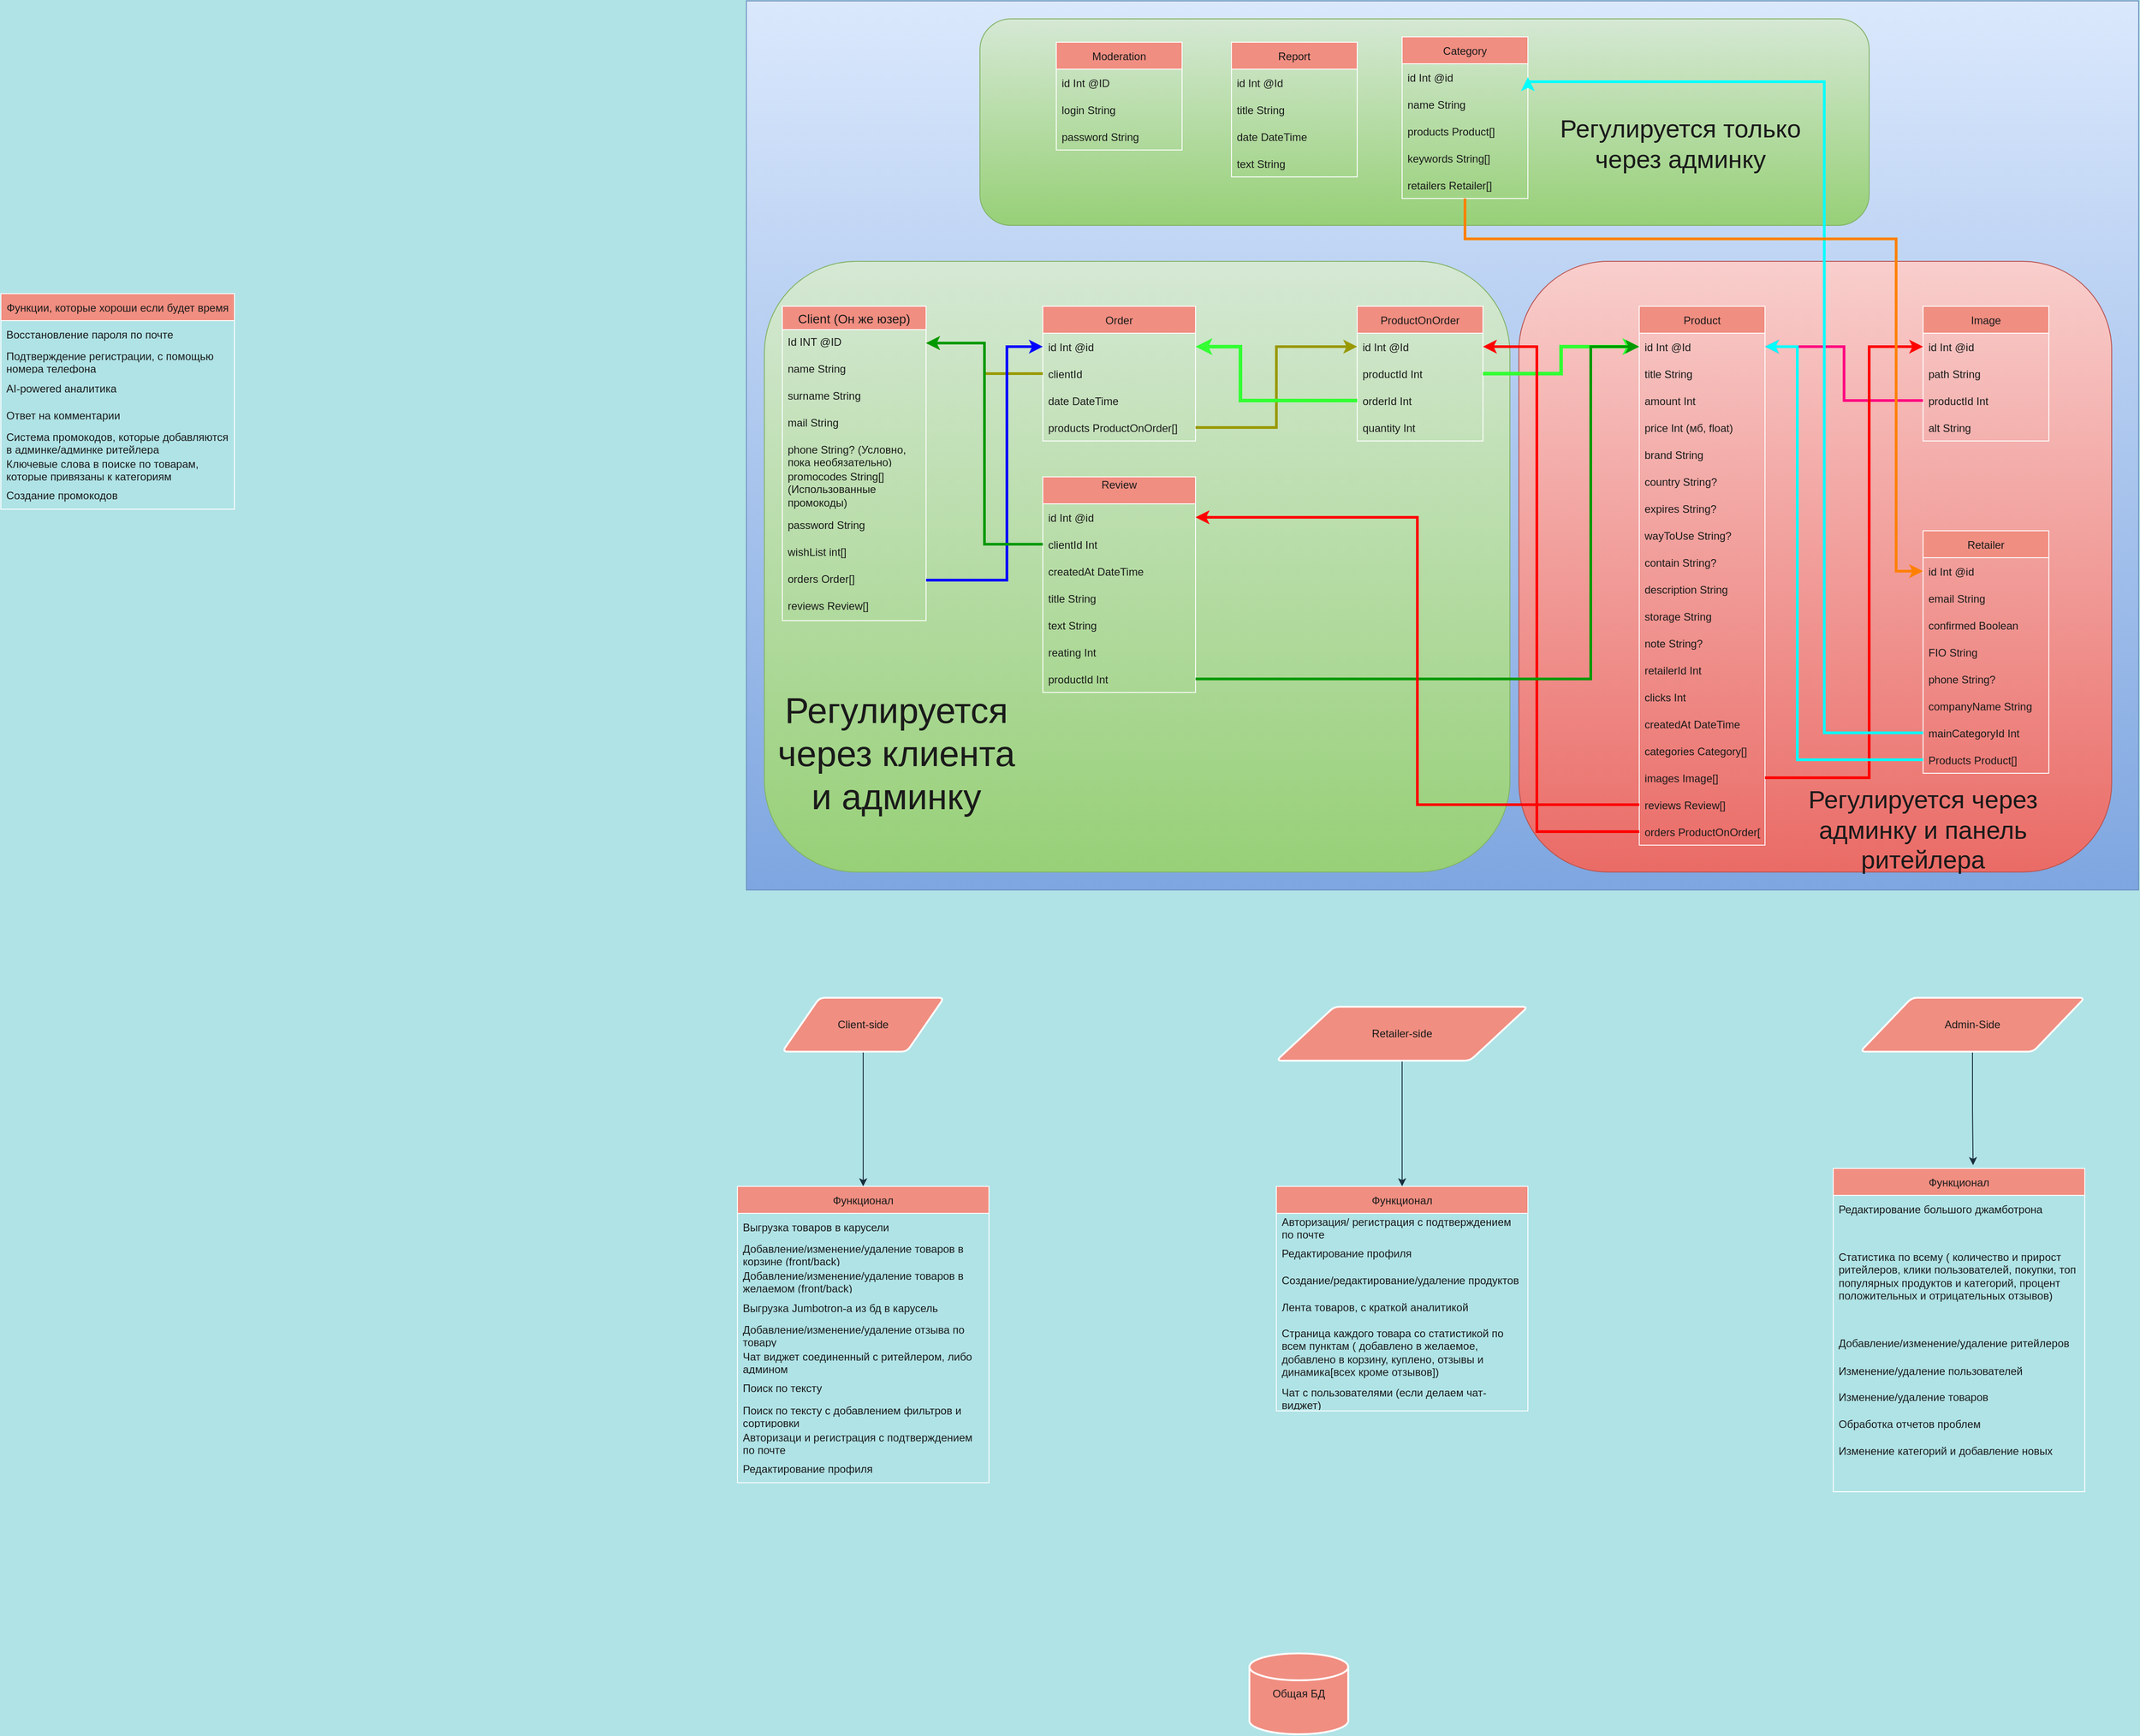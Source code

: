 <mxfile version="20.2.0" type="device"><diagram id="v2oyl8lncdz1hlOn2G58" name="Страница 1"><mxGraphModel dx="4136" dy="2533" grid="1" gridSize="10" guides="1" tooltips="1" connect="1" arrows="1" fold="1" page="1" pageScale="1" pageWidth="827" pageHeight="1169" background="#B0E3E6" math="0" shadow="0"><root><mxCell id="0"/><mxCell id="1" parent="0"/><mxCell id="o9PebkWek5KqXGeM5Ke0-215" value="" style="rounded=0;whiteSpace=wrap;html=1;fillColor=#dae8fc;gradientColor=#7ea6e0;strokeColor=#6c8ebf;" vertex="1" parent="1"><mxGeometry x="-720" y="-1150" width="1550" height="990" as="geometry"/></mxCell><mxCell id="o9PebkWek5KqXGeM5Ke0-235" value="" style="rounded=1;whiteSpace=wrap;html=1;fontSize=50;strokeColor=#b85450;fillColor=#f8cecc;gradientColor=#ea6b66;" vertex="1" parent="1"><mxGeometry x="140" y="-860" width="660" height="680" as="geometry"/></mxCell><mxCell id="o9PebkWek5KqXGeM5Ke0-233" value="" style="rounded=1;whiteSpace=wrap;html=1;fontSize=50;strokeColor=#82b366;fillColor=#d5e8d4;gradientColor=#97d077;" vertex="1" parent="1"><mxGeometry x="-700" y="-860" width="830" height="680" as="geometry"/></mxCell><mxCell id="o9PebkWek5KqXGeM5Ke0-217" value="" style="rounded=1;whiteSpace=wrap;html=1;fontSize=50;strokeColor=#82b366;fillColor=#d5e8d4;gradientColor=#97d077;" vertex="1" parent="1"><mxGeometry x="-460" y="-1130" width="990" height="230" as="geometry"/></mxCell><mxCell id="o9PebkWek5KqXGeM5Ke0-56" style="edgeStyle=orthogonalEdgeStyle;rounded=0;orthogonalLoop=1;jettySize=auto;html=1;exitX=0.5;exitY=1;exitDx=0;exitDy=0;strokeColor=#182E3E;labelBackgroundColor=#B0E3E6;fontColor=#1A1A1A;" edge="1" parent="1" source="o9PebkWek5KqXGeM5Ke0-35" target="o9PebkWek5KqXGeM5Ke0-43"><mxGeometry relative="1" as="geometry"/></mxCell><mxCell id="o9PebkWek5KqXGeM5Ke0-61" style="edgeStyle=orthogonalEdgeStyle;rounded=0;orthogonalLoop=1;jettySize=auto;html=1;strokeColor=#182E3E;labelBackgroundColor=#B0E3E6;fontColor=#1A1A1A;" edge="1" parent="1" source="o9PebkWek5KqXGeM5Ke0-35" target="o9PebkWek5KqXGeM5Ke0-57"><mxGeometry relative="1" as="geometry"><mxPoint x="-350" y="110" as="targetPoint"/></mxGeometry></mxCell><mxCell id="o9PebkWek5KqXGeM5Ke0-35" value="Client-side" style="shape=parallelogram;html=1;strokeWidth=2;perimeter=parallelogramPerimeter;whiteSpace=wrap;rounded=1;arcSize=12;size=0.23;fillColor=#F08E81;strokeColor=#FFFFFF;fontColor=#1A1A1A;" vertex="1" parent="1"><mxGeometry x="-680" y="-40" width="180" height="60" as="geometry"/></mxCell><mxCell id="o9PebkWek5KqXGeM5Ke0-93" style="edgeStyle=orthogonalEdgeStyle;rounded=0;orthogonalLoop=1;jettySize=auto;html=1;entryX=0.5;entryY=0;entryDx=0;entryDy=0;strokeColor=#182E3E;labelBackgroundColor=#B0E3E6;fontColor=#1A1A1A;" edge="1" parent="1" source="o9PebkWek5KqXGeM5Ke0-37" target="o9PebkWek5KqXGeM5Ke0-73"><mxGeometry relative="1" as="geometry"/></mxCell><mxCell id="o9PebkWek5KqXGeM5Ke0-37" value="Retailer-side" style="shape=parallelogram;html=1;strokeWidth=2;perimeter=parallelogramPerimeter;whiteSpace=wrap;rounded=1;arcSize=12;size=0.23;fillColor=#F08E81;strokeColor=#FFFFFF;fontColor=#1A1A1A;" vertex="1" parent="1"><mxGeometry x="-130" y="-30" width="280" height="60" as="geometry"/></mxCell><mxCell id="o9PebkWek5KqXGeM5Ke0-159" style="edgeStyle=orthogonalEdgeStyle;rounded=0;orthogonalLoop=1;jettySize=auto;html=1;exitX=0.5;exitY=1;exitDx=0;exitDy=0;entryX=0.556;entryY=-0.01;entryDx=0;entryDy=0;entryPerimeter=0;strokeColor=#182E3E;labelBackgroundColor=#B0E3E6;fontColor=#1A1A1A;" edge="1" parent="1" source="o9PebkWek5KqXGeM5Ke0-38" target="o9PebkWek5KqXGeM5Ke0-83"><mxGeometry relative="1" as="geometry"/></mxCell><mxCell id="o9PebkWek5KqXGeM5Ke0-38" value="Admin-Side" style="shape=parallelogram;html=1;strokeWidth=2;perimeter=parallelogramPerimeter;whiteSpace=wrap;rounded=1;arcSize=12;size=0.23;fillColor=#F08E81;strokeColor=#FFFFFF;fontColor=#1A1A1A;" vertex="1" parent="1"><mxGeometry x="520" y="-40" width="250" height="60" as="geometry"/></mxCell><mxCell id="o9PebkWek5KqXGeM5Ke0-57" value="Функционал" style="swimlane;fontStyle=0;childLayout=stackLayout;horizontal=1;startSize=30;horizontalStack=0;resizeParent=1;resizeParentMax=0;resizeLast=0;collapsible=1;marginBottom=0;fontColor=#1A1A1A;strokeColor=#FFFFFF;fillColor=#F08E81;" vertex="1" parent="1"><mxGeometry x="-730" y="170" width="280" height="330" as="geometry"/></mxCell><mxCell id="o9PebkWek5KqXGeM5Ke0-58" value="Выгрузка товаров в карусели" style="text;strokeColor=none;fillColor=none;align=left;verticalAlign=middle;spacingLeft=4;spacingRight=4;overflow=hidden;points=[[0,0.5],[1,0.5]];portConstraint=eastwest;rotatable=0;fontColor=#1A1A1A;" vertex="1" parent="o9PebkWek5KqXGeM5Ke0-57"><mxGeometry y="30" width="280" height="30" as="geometry"/></mxCell><mxCell id="o9PebkWek5KqXGeM5Ke0-60" value="Добавление/изменение/удаление товаров в корзине (front/back)" style="text;strokeColor=none;fillColor=none;align=left;verticalAlign=middle;spacingLeft=4;spacingRight=4;overflow=hidden;points=[[0,0.5],[1,0.5]];portConstraint=eastwest;rotatable=0;fontColor=#1A1A1A;whiteSpace=wrap;" vertex="1" parent="o9PebkWek5KqXGeM5Ke0-57"><mxGeometry y="60" width="280" height="30" as="geometry"/></mxCell><mxCell id="o9PebkWek5KqXGeM5Ke0-66" value="Добавление/изменение/удаление товаров в желаемом (front/back)" style="text;strokeColor=none;fillColor=none;align=left;verticalAlign=middle;spacingLeft=4;spacingRight=4;overflow=hidden;points=[[0,0.5],[1,0.5]];portConstraint=eastwest;rotatable=0;fontColor=#1A1A1A;whiteSpace=wrap;" vertex="1" parent="o9PebkWek5KqXGeM5Ke0-57"><mxGeometry y="90" width="280" height="30" as="geometry"/></mxCell><mxCell id="o9PebkWek5KqXGeM5Ke0-67" value="Выгрузка Jumbotron-а из бд в карусель" style="text;strokeColor=none;fillColor=none;align=left;verticalAlign=middle;spacingLeft=4;spacingRight=4;overflow=hidden;points=[[0,0.5],[1,0.5]];portConstraint=eastwest;rotatable=0;fontColor=#1A1A1A;" vertex="1" parent="o9PebkWek5KqXGeM5Ke0-57"><mxGeometry y="120" width="280" height="30" as="geometry"/></mxCell><mxCell id="o9PebkWek5KqXGeM5Ke0-68" value="Добавление/изменение/удаление отзыва по товару" style="text;strokeColor=none;fillColor=none;align=left;verticalAlign=middle;spacingLeft=4;spacingRight=4;overflow=hidden;points=[[0,0.5],[1,0.5]];portConstraint=eastwest;rotatable=0;fontColor=#1A1A1A;whiteSpace=wrap;" vertex="1" parent="o9PebkWek5KqXGeM5Ke0-57"><mxGeometry y="150" width="280" height="30" as="geometry"/></mxCell><mxCell id="o9PebkWek5KqXGeM5Ke0-69" value="Чат виджет соединенный с ритейлером, либо админом" style="text;strokeColor=none;fillColor=none;align=left;verticalAlign=middle;spacingLeft=4;spacingRight=4;overflow=hidden;points=[[0,0.5],[1,0.5]];portConstraint=eastwest;rotatable=0;fontColor=#1A1A1A;whiteSpace=wrap;" vertex="1" parent="o9PebkWek5KqXGeM5Ke0-57"><mxGeometry y="180" width="280" height="30" as="geometry"/></mxCell><mxCell id="o9PebkWek5KqXGeM5Ke0-70" value="Поиск по тексту" style="text;strokeColor=none;fillColor=none;align=left;verticalAlign=middle;spacingLeft=4;spacingRight=4;overflow=hidden;points=[[0,0.5],[1,0.5]];portConstraint=eastwest;rotatable=0;fontColor=#1A1A1A;whiteSpace=wrap;" vertex="1" parent="o9PebkWek5KqXGeM5Ke0-57"><mxGeometry y="210" width="280" height="30" as="geometry"/></mxCell><mxCell id="o9PebkWek5KqXGeM5Ke0-71" value="Поиск по тексту с добавлением фильтров и сортировки" style="text;strokeColor=none;fillColor=none;align=left;verticalAlign=middle;spacingLeft=4;spacingRight=4;overflow=hidden;points=[[0,0.5],[1,0.5]];portConstraint=eastwest;rotatable=0;fontColor=#1A1A1A;whiteSpace=wrap;" vertex="1" parent="o9PebkWek5KqXGeM5Ke0-57"><mxGeometry y="240" width="280" height="30" as="geometry"/></mxCell><mxCell id="o9PebkWek5KqXGeM5Ke0-72" value="Авторизаци и регистрация с подтверждением по почте" style="text;strokeColor=none;fillColor=none;align=left;verticalAlign=middle;spacingLeft=4;spacingRight=4;overflow=hidden;points=[[0,0.5],[1,0.5]];portConstraint=eastwest;rotatable=0;fontColor=#1A1A1A;whiteSpace=wrap;" vertex="1" parent="o9PebkWek5KqXGeM5Ke0-57"><mxGeometry y="270" width="280" height="30" as="geometry"/></mxCell><mxCell id="o9PebkWek5KqXGeM5Ke0-98" value="Редактирование профиля" style="text;strokeColor=none;fillColor=none;align=left;verticalAlign=middle;spacingLeft=4;spacingRight=4;overflow=hidden;points=[[0,0.5],[1,0.5]];portConstraint=eastwest;rotatable=0;fontColor=#1A1A1A;whiteSpace=wrap;" vertex="1" parent="o9PebkWek5KqXGeM5Ke0-57"><mxGeometry y="300" width="280" height="30" as="geometry"/></mxCell><mxCell id="o9PebkWek5KqXGeM5Ke0-62" value="Общая БД" style="strokeWidth=2;html=1;shape=mxgraph.flowchart.database;whiteSpace=wrap;fontColor=#1A1A1A;fillColor=#F08E81;strokeColor=#FFFFFF;" vertex="1" parent="1"><mxGeometry x="-160" y="690" width="110" height="90" as="geometry"/></mxCell><mxCell id="o9PebkWek5KqXGeM5Ke0-73" value="Функционал" style="swimlane;fontStyle=0;childLayout=stackLayout;horizontal=1;startSize=30;horizontalStack=0;resizeParent=1;resizeParentMax=0;resizeLast=0;collapsible=1;marginBottom=0;fontColor=#1A1A1A;strokeColor=#FFFFFF;fillColor=#F08E81;" vertex="1" parent="1"><mxGeometry x="-130" y="170" width="280" height="250" as="geometry"/></mxCell><mxCell id="o9PebkWek5KqXGeM5Ke0-80" value="Авторизация/ регистрация с подтверждением по почте" style="text;strokeColor=none;fillColor=none;align=left;verticalAlign=middle;spacingLeft=4;spacingRight=4;overflow=hidden;points=[[0,0.5],[1,0.5]];portConstraint=eastwest;rotatable=0;fontColor=#1A1A1A;whiteSpace=wrap;" vertex="1" parent="o9PebkWek5KqXGeM5Ke0-73"><mxGeometry y="30" width="280" height="30" as="geometry"/></mxCell><mxCell id="o9PebkWek5KqXGeM5Ke0-82" value="Редактирование профиля" style="text;strokeColor=none;fillColor=none;align=left;verticalAlign=middle;spacingLeft=4;spacingRight=4;overflow=hidden;points=[[0,0.5],[1,0.5]];portConstraint=eastwest;rotatable=0;fontColor=#1A1A1A;whiteSpace=wrap;" vertex="1" parent="o9PebkWek5KqXGeM5Ke0-73"><mxGeometry y="60" width="280" height="30" as="geometry"/></mxCell><mxCell id="o9PebkWek5KqXGeM5Ke0-99" value="Создание/редактирование/удаление продуктов" style="text;strokeColor=none;fillColor=none;align=left;verticalAlign=middle;spacingLeft=4;spacingRight=4;overflow=hidden;points=[[0,0.5],[1,0.5]];portConstraint=eastwest;rotatable=0;fontColor=#1A1A1A;whiteSpace=wrap;" vertex="1" parent="o9PebkWek5KqXGeM5Ke0-73"><mxGeometry y="90" width="280" height="30" as="geometry"/></mxCell><mxCell id="o9PebkWek5KqXGeM5Ke0-100" value="Лента товаров, с краткой аналитикой" style="text;strokeColor=none;fillColor=none;align=left;verticalAlign=middle;spacingLeft=4;spacingRight=4;overflow=hidden;points=[[0,0.5],[1,0.5]];portConstraint=eastwest;rotatable=0;fontColor=#1A1A1A;whiteSpace=wrap;" vertex="1" parent="o9PebkWek5KqXGeM5Ke0-73"><mxGeometry y="120" width="280" height="30" as="geometry"/></mxCell><mxCell id="o9PebkWek5KqXGeM5Ke0-101" value="Страница каждого товара со статистикой по всем пунктам ( добавлено в желаемое, добавлено в корзину, куплено, отзывы и динамика[всех кроме отзывов])" style="text;strokeColor=none;fillColor=none;align=left;verticalAlign=middle;spacingLeft=4;spacingRight=4;overflow=hidden;points=[[0,0.5],[1,0.5]];portConstraint=eastwest;rotatable=0;fontColor=#1A1A1A;whiteSpace=wrap;" vertex="1" parent="o9PebkWek5KqXGeM5Ke0-73"><mxGeometry y="150" width="280" height="70" as="geometry"/></mxCell><mxCell id="o9PebkWek5KqXGeM5Ke0-158" value="Чат с пользователями (если делаем чат-виджет)" style="text;strokeColor=none;fillColor=none;align=left;verticalAlign=middle;spacingLeft=4;spacingRight=4;overflow=hidden;points=[[0,0.5],[1,0.5]];portConstraint=eastwest;rotatable=0;fontColor=#1A1A1A;whiteSpace=wrap;" vertex="1" parent="o9PebkWek5KqXGeM5Ke0-73"><mxGeometry y="220" width="280" height="30" as="geometry"/></mxCell><mxCell id="o9PebkWek5KqXGeM5Ke0-83" value="Функционал" style="swimlane;fontStyle=0;childLayout=stackLayout;horizontal=1;startSize=30;horizontalStack=0;resizeParent=1;resizeParentMax=0;resizeLast=0;collapsible=1;marginBottom=0;fontColor=#1A1A1A;strokeColor=#FFFFFF;fillColor=#F08E81;" vertex="1" parent="1"><mxGeometry x="490" y="150" width="280" height="360" as="geometry"/></mxCell><mxCell id="o9PebkWek5KqXGeM5Ke0-84" value="Редактирование большого джамботрона" style="text;strokeColor=none;fillColor=none;align=left;verticalAlign=middle;spacingLeft=4;spacingRight=4;overflow=hidden;points=[[0,0.5],[1,0.5]];portConstraint=eastwest;rotatable=0;fontColor=#1A1A1A;" vertex="1" parent="o9PebkWek5KqXGeM5Ke0-83"><mxGeometry y="30" width="280" height="30" as="geometry"/></mxCell><mxCell id="o9PebkWek5KqXGeM5Ke0-85" value="Статистика по всему ( количество и прирост ритейлеров, клики пользователей, покупки, топ популярных продуктов и категорий, процент положительных и отрицательных отзывов)" style="text;strokeColor=none;fillColor=none;align=left;verticalAlign=middle;spacingLeft=4;spacingRight=4;overflow=hidden;points=[[0,0.5],[1,0.5]];portConstraint=eastwest;rotatable=0;fontColor=#1A1A1A;whiteSpace=wrap;" vertex="1" parent="o9PebkWek5KqXGeM5Ke0-83"><mxGeometry y="60" width="280" height="120" as="geometry"/></mxCell><mxCell id="o9PebkWek5KqXGeM5Ke0-86" value="Добавление/изменение/удаление ритейлеров" style="text;strokeColor=none;fillColor=none;align=left;verticalAlign=middle;spacingLeft=4;spacingRight=4;overflow=hidden;points=[[0,0.5],[1,0.5]];portConstraint=eastwest;rotatable=0;fontColor=#1A1A1A;whiteSpace=wrap;" vertex="1" parent="o9PebkWek5KqXGeM5Ke0-83"><mxGeometry y="180" width="280" height="30" as="geometry"/></mxCell><mxCell id="o9PebkWek5KqXGeM5Ke0-87" value="Изменение/удаление пользователей" style="text;strokeColor=none;fillColor=none;align=left;verticalAlign=middle;spacingLeft=4;spacingRight=4;overflow=hidden;points=[[0,0.5],[1,0.5]];portConstraint=eastwest;rotatable=0;fontColor=#1A1A1A;" vertex="1" parent="o9PebkWek5KqXGeM5Ke0-83"><mxGeometry y="210" width="280" height="30" as="geometry"/></mxCell><mxCell id="o9PebkWek5KqXGeM5Ke0-88" value="Изменение/удаление товаров" style="text;strokeColor=none;fillColor=none;align=left;verticalAlign=middle;spacingLeft=4;spacingRight=4;overflow=hidden;points=[[0,0.5],[1,0.5]];portConstraint=eastwest;rotatable=0;fontColor=#1A1A1A;whiteSpace=wrap;" vertex="1" parent="o9PebkWek5KqXGeM5Ke0-83"><mxGeometry y="240" width="280" height="30" as="geometry"/></mxCell><mxCell id="o9PebkWek5KqXGeM5Ke0-90" value="Обработка отчетов проблем" style="text;strokeColor=none;fillColor=none;align=left;verticalAlign=middle;spacingLeft=4;spacingRight=4;overflow=hidden;points=[[0,0.5],[1,0.5]];portConstraint=eastwest;rotatable=0;fontColor=#1A1A1A;whiteSpace=wrap;" vertex="1" parent="o9PebkWek5KqXGeM5Ke0-83"><mxGeometry y="270" width="280" height="30" as="geometry"/></mxCell><mxCell id="o9PebkWek5KqXGeM5Ke0-91" value="Изменение категорий и добавление новых" style="text;strokeColor=none;fillColor=none;align=left;verticalAlign=middle;spacingLeft=4;spacingRight=4;overflow=hidden;points=[[0,0.5],[1,0.5]];portConstraint=eastwest;rotatable=0;fontColor=#1A1A1A;whiteSpace=wrap;" vertex="1" parent="o9PebkWek5KqXGeM5Ke0-83"><mxGeometry y="300" width="280" height="30" as="geometry"/></mxCell><mxCell id="o9PebkWek5KqXGeM5Ke0-92" style="text;strokeColor=none;fillColor=none;align=left;verticalAlign=middle;spacingLeft=4;spacingRight=4;overflow=hidden;points=[[0,0.5],[1,0.5]];portConstraint=eastwest;rotatable=0;fontColor=#1A1A1A;whiteSpace=wrap;" vertex="1" parent="o9PebkWek5KqXGeM5Ke0-83"><mxGeometry y="330" width="280" height="30" as="geometry"/></mxCell><mxCell id="o9PebkWek5KqXGeM5Ke0-94" value="Функции, которые хороши если будет время" style="swimlane;fontStyle=0;childLayout=stackLayout;horizontal=1;startSize=30;horizontalStack=0;resizeParent=1;resizeParentMax=0;resizeLast=0;collapsible=1;marginBottom=0;fontColor=#1A1A1A;strokeColor=#FFFFFF;fillColor=#F08E81;" vertex="1" parent="1"><mxGeometry x="-1550" y="-824" width="260" height="240" as="geometry"/></mxCell><mxCell id="o9PebkWek5KqXGeM5Ke0-95" value="Восстановление пароля по почте" style="text;strokeColor=none;fillColor=none;align=left;verticalAlign=middle;spacingLeft=4;spacingRight=4;overflow=hidden;points=[[0,0.5],[1,0.5]];portConstraint=eastwest;rotatable=0;fontColor=#1A1A1A;" vertex="1" parent="o9PebkWek5KqXGeM5Ke0-94"><mxGeometry y="30" width="260" height="30" as="geometry"/></mxCell><mxCell id="o9PebkWek5KqXGeM5Ke0-96" value="Подтверждение регистрации, с помощью номера телефона" style="text;strokeColor=none;fillColor=none;align=left;verticalAlign=middle;spacingLeft=4;spacingRight=4;overflow=hidden;points=[[0,0.5],[1,0.5]];portConstraint=eastwest;rotatable=0;fontColor=#1A1A1A;whiteSpace=wrap;" vertex="1" parent="o9PebkWek5KqXGeM5Ke0-94"><mxGeometry y="60" width="260" height="30" as="geometry"/></mxCell><mxCell id="o9PebkWek5KqXGeM5Ke0-97" value="AI-powered аналитика" style="text;strokeColor=none;fillColor=none;align=left;verticalAlign=middle;spacingLeft=4;spacingRight=4;overflow=hidden;points=[[0,0.5],[1,0.5]];portConstraint=eastwest;rotatable=0;fontColor=#1A1A1A;" vertex="1" parent="o9PebkWek5KqXGeM5Ke0-94"><mxGeometry y="90" width="260" height="30" as="geometry"/></mxCell><mxCell id="o9PebkWek5KqXGeM5Ke0-102" value="Ответ на комментарии" style="text;strokeColor=none;fillColor=none;align=left;verticalAlign=middle;spacingLeft=4;spacingRight=4;overflow=hidden;points=[[0,0.5],[1,0.5]];portConstraint=eastwest;rotatable=0;fontColor=#1A1A1A;" vertex="1" parent="o9PebkWek5KqXGeM5Ke0-94"><mxGeometry y="120" width="260" height="30" as="geometry"/></mxCell><mxCell id="o9PebkWek5KqXGeM5Ke0-134" value="Система промокодов, которые добавляются в админке/админке ритейлера" style="text;strokeColor=none;fillColor=none;align=left;verticalAlign=middle;spacingLeft=4;spacingRight=4;overflow=hidden;points=[[0,0.5],[1,0.5]];portConstraint=eastwest;rotatable=0;fontColor=#1A1A1A;whiteSpace=wrap;" vertex="1" parent="o9PebkWek5KqXGeM5Ke0-94"><mxGeometry y="150" width="260" height="30" as="geometry"/></mxCell><mxCell id="o9PebkWek5KqXGeM5Ke0-160" value="Ключевые слова в поиске по товарам, которые привязаны к категориям" style="text;strokeColor=none;fillColor=none;align=left;verticalAlign=middle;spacingLeft=4;spacingRight=4;overflow=hidden;points=[[0,0.5],[1,0.5]];portConstraint=eastwest;rotatable=0;fontColor=#1A1A1A;whiteSpace=wrap;" vertex="1" parent="o9PebkWek5KqXGeM5Ke0-94"><mxGeometry y="180" width="260" height="30" as="geometry"/></mxCell><mxCell id="o9PebkWek5KqXGeM5Ke0-161" value="Создание промокодов" style="text;strokeColor=none;fillColor=none;align=left;verticalAlign=middle;spacingLeft=4;spacingRight=4;overflow=hidden;points=[[0,0.5],[1,0.5]];portConstraint=eastwest;rotatable=0;fontColor=#1A1A1A;whiteSpace=wrap;" vertex="1" parent="o9PebkWek5KqXGeM5Ke0-94"><mxGeometry y="210" width="260" height="30" as="geometry"/></mxCell><mxCell id="o9PebkWek5KqXGeM5Ke0-124" value="Client (Он же юзер)" style="swimlane;fontStyle=0;childLayout=stackLayout;horizontal=1;startSize=26;horizontalStack=0;resizeParent=1;resizeParentMax=0;resizeLast=0;collapsible=1;marginBottom=0;align=center;fontSize=14;fontColor=#1A1A1A;strokeColor=#FFFFFF;fillColor=#F08E81;" vertex="1" parent="1"><mxGeometry x="-680" y="-810" width="160" height="350" as="geometry"/></mxCell><mxCell id="o9PebkWek5KqXGeM5Ke0-125" value="Id INT @ID" style="text;strokeColor=none;fillColor=none;spacingLeft=4;spacingRight=4;overflow=hidden;rotatable=0;points=[[0,0.5],[1,0.5]];portConstraint=eastwest;fontSize=12;fontColor=#1A1A1A;container=0;" vertex="1" parent="o9PebkWek5KqXGeM5Ke0-124"><mxGeometry y="26" width="160" height="30" as="geometry"/></mxCell><mxCell id="o9PebkWek5KqXGeM5Ke0-126" value="name String" style="text;strokeColor=none;fillColor=none;spacingLeft=4;spacingRight=4;overflow=hidden;rotatable=0;points=[[0,0.5],[1,0.5]];portConstraint=eastwest;fontSize=12;fontColor=#1A1A1A;" vertex="1" parent="o9PebkWek5KqXGeM5Ke0-124"><mxGeometry y="56" width="160" height="30" as="geometry"/></mxCell><mxCell id="o9PebkWek5KqXGeM5Ke0-127" value="surname String" style="text;strokeColor=none;fillColor=none;spacingLeft=4;spacingRight=4;overflow=hidden;rotatable=0;points=[[0,0.5],[1,0.5]];portConstraint=eastwest;fontSize=12;fontColor=#1A1A1A;" vertex="1" parent="o9PebkWek5KqXGeM5Ke0-124"><mxGeometry y="86" width="160" height="30" as="geometry"/></mxCell><mxCell id="o9PebkWek5KqXGeM5Ke0-133" value="mail String" style="text;strokeColor=none;fillColor=none;spacingLeft=4;spacingRight=4;overflow=hidden;rotatable=0;points=[[0,0.5],[1,0.5]];portConstraint=eastwest;fontSize=12;fontColor=#1A1A1A;" vertex="1" parent="o9PebkWek5KqXGeM5Ke0-124"><mxGeometry y="116" width="160" height="30" as="geometry"/></mxCell><mxCell id="o9PebkWek5KqXGeM5Ke0-132" value="phone String? (Условно, пока необязательно)" style="text;strokeColor=none;fillColor=none;spacingLeft=4;spacingRight=4;overflow=hidden;rotatable=0;points=[[0,0.5],[1,0.5]];portConstraint=eastwest;fontSize=12;fontColor=#1A1A1A;whiteSpace=wrap;" vertex="1" parent="o9PebkWek5KqXGeM5Ke0-124"><mxGeometry y="146" width="160" height="30" as="geometry"/></mxCell><mxCell id="o9PebkWek5KqXGeM5Ke0-131" value="promocodes String[] (Использованные промокоды)" style="text;strokeColor=none;fillColor=none;spacingLeft=4;spacingRight=4;overflow=hidden;rotatable=0;points=[[0,0.5],[1,0.5]];portConstraint=eastwest;fontSize=12;fontColor=#1A1A1A;whiteSpace=wrap;" vertex="1" parent="o9PebkWek5KqXGeM5Ke0-124"><mxGeometry y="176" width="160" height="54" as="geometry"/></mxCell><mxCell id="o9PebkWek5KqXGeM5Ke0-130" value="password String" style="text;strokeColor=none;fillColor=none;spacingLeft=4;spacingRight=4;overflow=hidden;rotatable=0;points=[[0,0.5],[1,0.5]];portConstraint=eastwest;fontSize=12;fontColor=#1A1A1A;" vertex="1" parent="o9PebkWek5KqXGeM5Ke0-124"><mxGeometry y="230" width="160" height="30" as="geometry"/></mxCell><mxCell id="o9PebkWek5KqXGeM5Ke0-129" value="wishList int[]" style="text;strokeColor=none;fillColor=none;spacingLeft=4;spacingRight=4;overflow=hidden;rotatable=0;points=[[0,0.5],[1,0.5]];portConstraint=eastwest;fontSize=12;fontColor=#1A1A1A;" vertex="1" parent="o9PebkWek5KqXGeM5Ke0-124"><mxGeometry y="260" width="160" height="30" as="geometry"/></mxCell><mxCell id="o9PebkWek5KqXGeM5Ke0-136" value="orders Order[]" style="text;strokeColor=none;fillColor=none;spacingLeft=4;spacingRight=4;overflow=hidden;rotatable=0;points=[[0,0.5],[1,0.5]];portConstraint=eastwest;fontSize=12;fontColor=#1A1A1A;" vertex="1" parent="o9PebkWek5KqXGeM5Ke0-124"><mxGeometry y="290" width="160" height="30" as="geometry"/></mxCell><mxCell id="o9PebkWek5KqXGeM5Ke0-135" value="reviews Review[]" style="text;strokeColor=none;fillColor=none;spacingLeft=4;spacingRight=4;overflow=hidden;rotatable=0;points=[[0,0.5],[1,0.5]];portConstraint=eastwest;fontSize=12;fontColor=#1A1A1A;" vertex="1" parent="o9PebkWek5KqXGeM5Ke0-124"><mxGeometry y="320" width="160" height="30" as="geometry"/></mxCell><mxCell id="o9PebkWek5KqXGeM5Ke0-137" value="Moderation" style="swimlane;fontStyle=0;childLayout=stackLayout;horizontal=1;startSize=30;horizontalStack=0;resizeParent=1;resizeParentMax=0;resizeLast=0;collapsible=1;marginBottom=0;fontColor=#1A1A1A;strokeColor=#FFFFFF;fillColor=#F08E81;" vertex="1" parent="1"><mxGeometry x="-375" y="-1104" width="140" height="120" as="geometry"/></mxCell><mxCell id="o9PebkWek5KqXGeM5Ke0-138" value="id Int @ID   " style="text;strokeColor=none;fillColor=none;align=left;verticalAlign=middle;spacingLeft=4;spacingRight=4;overflow=hidden;points=[[0,0.5],[1,0.5]];portConstraint=eastwest;rotatable=0;fontColor=#1A1A1A;" vertex="1" parent="o9PebkWek5KqXGeM5Ke0-137"><mxGeometry y="30" width="140" height="30" as="geometry"/></mxCell><mxCell id="o9PebkWek5KqXGeM5Ke0-139" value="login String" style="text;strokeColor=none;fillColor=none;align=left;verticalAlign=middle;spacingLeft=4;spacingRight=4;overflow=hidden;points=[[0,0.5],[1,0.5]];portConstraint=eastwest;rotatable=0;fontColor=#1A1A1A;" vertex="1" parent="o9PebkWek5KqXGeM5Ke0-137"><mxGeometry y="60" width="140" height="30" as="geometry"/></mxCell><mxCell id="o9PebkWek5KqXGeM5Ke0-140" value="password String" style="text;strokeColor=none;fillColor=none;align=left;verticalAlign=middle;spacingLeft=4;spacingRight=4;overflow=hidden;points=[[0,0.5],[1,0.5]];portConstraint=eastwest;rotatable=0;fontColor=#1A1A1A;" vertex="1" parent="o9PebkWek5KqXGeM5Ke0-137"><mxGeometry y="90" width="140" height="30" as="geometry"/></mxCell><mxCell id="o9PebkWek5KqXGeM5Ke0-141" value="Report" style="swimlane;fontStyle=0;childLayout=stackLayout;horizontal=1;startSize=30;horizontalStack=0;resizeParent=1;resizeParentMax=0;resizeLast=0;collapsible=1;marginBottom=0;fontColor=#1A1A1A;strokeColor=#FFFFFF;fillColor=#F08E81;" vertex="1" parent="1"><mxGeometry x="-180" y="-1104" width="140" height="150" as="geometry"/></mxCell><mxCell id="o9PebkWek5KqXGeM5Ke0-142" value="id Int @Id" style="text;strokeColor=none;fillColor=none;align=left;verticalAlign=middle;spacingLeft=4;spacingRight=4;overflow=hidden;points=[[0,0.5],[1,0.5]];portConstraint=eastwest;rotatable=0;fontColor=#1A1A1A;" vertex="1" parent="o9PebkWek5KqXGeM5Ke0-141"><mxGeometry y="30" width="140" height="30" as="geometry"/></mxCell><mxCell id="o9PebkWek5KqXGeM5Ke0-143" value="title String" style="text;strokeColor=none;fillColor=none;align=left;verticalAlign=middle;spacingLeft=4;spacingRight=4;overflow=hidden;points=[[0,0.5],[1,0.5]];portConstraint=eastwest;rotatable=0;fontColor=#1A1A1A;" vertex="1" parent="o9PebkWek5KqXGeM5Ke0-141"><mxGeometry y="60" width="140" height="30" as="geometry"/></mxCell><mxCell id="o9PebkWek5KqXGeM5Ke0-144" value="date DateTime" style="text;strokeColor=none;fillColor=none;align=left;verticalAlign=middle;spacingLeft=4;spacingRight=4;overflow=hidden;points=[[0,0.5],[1,0.5]];portConstraint=eastwest;rotatable=0;fontColor=#1A1A1A;" vertex="1" parent="o9PebkWek5KqXGeM5Ke0-141"><mxGeometry y="90" width="140" height="30" as="geometry"/></mxCell><mxCell id="o9PebkWek5KqXGeM5Ke0-145" value="text String" style="text;strokeColor=none;fillColor=none;align=left;verticalAlign=middle;spacingLeft=4;spacingRight=4;overflow=hidden;points=[[0,0.5],[1,0.5]];portConstraint=eastwest;rotatable=0;fontColor=#1A1A1A;" vertex="1" parent="o9PebkWek5KqXGeM5Ke0-141"><mxGeometry y="120" width="140" height="30" as="geometry"/></mxCell><mxCell id="o9PebkWek5KqXGeM5Ke0-146" value="Order" style="swimlane;fontStyle=0;childLayout=stackLayout;horizontal=1;startSize=30;horizontalStack=0;resizeParent=1;resizeParentMax=0;resizeLast=0;collapsible=1;marginBottom=0;fontColor=#1A1A1A;strokeColor=#FFFFFF;fillColor=#F08E81;" vertex="1" parent="1"><mxGeometry x="-390" y="-810" width="170" height="150" as="geometry"/></mxCell><mxCell id="o9PebkWek5KqXGeM5Ke0-147" value="id Int @id" style="text;strokeColor=none;fillColor=none;align=left;verticalAlign=middle;spacingLeft=4;spacingRight=4;overflow=hidden;points=[[0,0.5],[1,0.5]];portConstraint=eastwest;rotatable=0;fontColor=#1A1A1A;" vertex="1" parent="o9PebkWek5KqXGeM5Ke0-146"><mxGeometry y="30" width="170" height="30" as="geometry"/></mxCell><mxCell id="o9PebkWek5KqXGeM5Ke0-148" value="clientId" style="text;strokeColor=none;fillColor=none;align=left;verticalAlign=middle;spacingLeft=4;spacingRight=4;overflow=hidden;points=[[0,0.5],[1,0.5]];portConstraint=eastwest;rotatable=0;fontColor=#1A1A1A;" vertex="1" parent="o9PebkWek5KqXGeM5Ke0-146"><mxGeometry y="60" width="170" height="30" as="geometry"/></mxCell><mxCell id="o9PebkWek5KqXGeM5Ke0-149" value="date DateTime" style="text;strokeColor=none;fillColor=none;align=left;verticalAlign=middle;spacingLeft=4;spacingRight=4;overflow=hidden;points=[[0,0.5],[1,0.5]];portConstraint=eastwest;rotatable=0;fontColor=#1A1A1A;" vertex="1" parent="o9PebkWek5KqXGeM5Ke0-146"><mxGeometry y="90" width="170" height="30" as="geometry"/></mxCell><mxCell id="o9PebkWek5KqXGeM5Ke0-150" value="products ProductOnOrder[]" style="text;strokeColor=none;fillColor=none;align=left;verticalAlign=middle;spacingLeft=4;spacingRight=4;overflow=hidden;points=[[0,0.5],[1,0.5]];portConstraint=eastwest;rotatable=0;fontColor=#1A1A1A;" vertex="1" parent="o9PebkWek5KqXGeM5Ke0-146"><mxGeometry y="120" width="170" height="30" as="geometry"/></mxCell><mxCell id="o9PebkWek5KqXGeM5Ke0-151" value="ProductOnOrder" style="swimlane;fontStyle=0;childLayout=stackLayout;horizontal=1;startSize=30;horizontalStack=0;resizeParent=1;resizeParentMax=0;resizeLast=0;collapsible=1;marginBottom=0;fontColor=#1A1A1A;strokeColor=#FFFFFF;fillColor=#F08E81;" vertex="1" parent="1"><mxGeometry x="-40" y="-810" width="140" height="150" as="geometry"/></mxCell><mxCell id="o9PebkWek5KqXGeM5Ke0-152" value="id Int @Id" style="text;strokeColor=none;fillColor=none;align=left;verticalAlign=middle;spacingLeft=4;spacingRight=4;overflow=hidden;points=[[0,0.5],[1,0.5]];portConstraint=eastwest;rotatable=0;fontColor=#1A1A1A;" vertex="1" parent="o9PebkWek5KqXGeM5Ke0-151"><mxGeometry y="30" width="140" height="30" as="geometry"/></mxCell><mxCell id="o9PebkWek5KqXGeM5Ke0-153" value="productId Int" style="text;strokeColor=none;fillColor=none;align=left;verticalAlign=middle;spacingLeft=4;spacingRight=4;overflow=hidden;points=[[0,0.5],[1,0.5]];portConstraint=eastwest;rotatable=0;fontColor=#1A1A1A;" vertex="1" parent="o9PebkWek5KqXGeM5Ke0-151"><mxGeometry y="60" width="140" height="30" as="geometry"/></mxCell><mxCell id="o9PebkWek5KqXGeM5Ke0-154" value="orderId Int" style="text;strokeColor=none;fillColor=none;align=left;verticalAlign=middle;spacingLeft=4;spacingRight=4;overflow=hidden;points=[[0,0.5],[1,0.5]];portConstraint=eastwest;rotatable=0;fontColor=#1A1A1A;" vertex="1" parent="o9PebkWek5KqXGeM5Ke0-151"><mxGeometry y="90" width="140" height="30" as="geometry"/></mxCell><mxCell id="o9PebkWek5KqXGeM5Ke0-155" value="quantity Int" style="text;strokeColor=none;fillColor=none;align=left;verticalAlign=middle;spacingLeft=4;spacingRight=4;overflow=hidden;points=[[0,0.5],[1,0.5]];portConstraint=eastwest;rotatable=0;fontColor=#1A1A1A;" vertex="1" parent="o9PebkWek5KqXGeM5Ke0-151"><mxGeometry y="120" width="140" height="30" as="geometry"/></mxCell><mxCell id="o9PebkWek5KqXGeM5Ke0-156" style="edgeStyle=orthogonalEdgeStyle;rounded=0;orthogonalLoop=1;jettySize=auto;html=1;entryX=1;entryY=0.5;entryDx=0;entryDy=0;strokeColor=#999900;labelBackgroundColor=#B0E3E6;fontColor=#1A1A1A;strokeWidth=3;" edge="1" parent="1" source="o9PebkWek5KqXGeM5Ke0-148" target="o9PebkWek5KqXGeM5Ke0-125"><mxGeometry relative="1" as="geometry"/></mxCell><mxCell id="o9PebkWek5KqXGeM5Ke0-157" style="edgeStyle=orthogonalEdgeStyle;rounded=0;orthogonalLoop=1;jettySize=auto;html=1;strokeColor=#0000FF;labelBackgroundColor=#B0E3E6;fontColor=#1A1A1A;strokeWidth=3;" edge="1" parent="1" source="o9PebkWek5KqXGeM5Ke0-136" target="o9PebkWek5KqXGeM5Ke0-147"><mxGeometry relative="1" as="geometry"><Array as="points"><mxPoint x="-430" y="-505"/><mxPoint x="-430" y="-765"/></Array></mxGeometry></mxCell><mxCell id="o9PebkWek5KqXGeM5Ke0-162" style="edgeStyle=orthogonalEdgeStyle;rounded=0;orthogonalLoop=1;jettySize=auto;html=1;fontColor=#1A1A1A;strokeColor=#999900;strokeWidth=3;" edge="1" parent="1" source="o9PebkWek5KqXGeM5Ke0-150" target="o9PebkWek5KqXGeM5Ke0-152"><mxGeometry relative="1" as="geometry"/></mxCell><mxCell id="o9PebkWek5KqXGeM5Ke0-163" style="edgeStyle=orthogonalEdgeStyle;rounded=0;orthogonalLoop=1;jettySize=auto;html=1;fontColor=#1A1A1A;strokeColor=#33FF33;strokeWidth=4;" edge="1" parent="1" source="o9PebkWek5KqXGeM5Ke0-154" target="o9PebkWek5KqXGeM5Ke0-147"><mxGeometry relative="1" as="geometry"><Array as="points"><mxPoint x="-170" y="-705"/><mxPoint x="-170" y="-765"/></Array></mxGeometry></mxCell><mxCell id="o9PebkWek5KqXGeM5Ke0-164" value="Product" style="swimlane;fontStyle=0;childLayout=stackLayout;horizontal=1;startSize=30;horizontalStack=0;resizeParent=1;resizeParentMax=0;resizeLast=0;collapsible=1;marginBottom=0;fontColor=#1A1A1A;strokeColor=#FFFFFF;fillColor=#F08E81;" vertex="1" parent="1"><mxGeometry x="274" y="-810" width="140" height="600" as="geometry"/></mxCell><mxCell id="o9PebkWek5KqXGeM5Ke0-165" value="id Int @Id" style="text;strokeColor=none;fillColor=none;align=left;verticalAlign=middle;spacingLeft=4;spacingRight=4;overflow=hidden;points=[[0,0.5],[1,0.5]];portConstraint=eastwest;rotatable=0;fontColor=#1A1A1A;" vertex="1" parent="o9PebkWek5KqXGeM5Ke0-164"><mxGeometry y="30" width="140" height="30" as="geometry"/></mxCell><mxCell id="o9PebkWek5KqXGeM5Ke0-166" value="title String" style="text;strokeColor=none;fillColor=none;align=left;verticalAlign=middle;spacingLeft=4;spacingRight=4;overflow=hidden;points=[[0,0.5],[1,0.5]];portConstraint=eastwest;rotatable=0;fontColor=#1A1A1A;" vertex="1" parent="o9PebkWek5KqXGeM5Ke0-164"><mxGeometry y="60" width="140" height="30" as="geometry"/></mxCell><mxCell id="o9PebkWek5KqXGeM5Ke0-167" value="amount Int" style="text;strokeColor=none;fillColor=none;align=left;verticalAlign=middle;spacingLeft=4;spacingRight=4;overflow=hidden;points=[[0,0.5],[1,0.5]];portConstraint=eastwest;rotatable=0;fontColor=#1A1A1A;" vertex="1" parent="o9PebkWek5KqXGeM5Ke0-164"><mxGeometry y="90" width="140" height="30" as="geometry"/></mxCell><mxCell id="o9PebkWek5KqXGeM5Ke0-168" value="price Int (мб, float)" style="text;strokeColor=none;fillColor=none;align=left;verticalAlign=middle;spacingLeft=4;spacingRight=4;overflow=hidden;points=[[0,0.5],[1,0.5]];portConstraint=eastwest;rotatable=0;fontColor=#1A1A1A;" vertex="1" parent="o9PebkWek5KqXGeM5Ke0-164"><mxGeometry y="120" width="140" height="30" as="geometry"/></mxCell><mxCell id="o9PebkWek5KqXGeM5Ke0-169" value="brand String" style="text;strokeColor=none;fillColor=none;align=left;verticalAlign=middle;spacingLeft=4;spacingRight=4;overflow=hidden;points=[[0,0.5],[1,0.5]];portConstraint=eastwest;rotatable=0;fontColor=#1A1A1A;" vertex="1" parent="o9PebkWek5KqXGeM5Ke0-164"><mxGeometry y="150" width="140" height="30" as="geometry"/></mxCell><mxCell id="o9PebkWek5KqXGeM5Ke0-170" value="country String?" style="text;strokeColor=none;fillColor=none;align=left;verticalAlign=middle;spacingLeft=4;spacingRight=4;overflow=hidden;points=[[0,0.5],[1,0.5]];portConstraint=eastwest;rotatable=0;fontColor=#1A1A1A;" vertex="1" parent="o9PebkWek5KqXGeM5Ke0-164"><mxGeometry y="180" width="140" height="30" as="geometry"/></mxCell><mxCell id="o9PebkWek5KqXGeM5Ke0-171" value="expires String?" style="text;strokeColor=none;fillColor=none;align=left;verticalAlign=middle;spacingLeft=4;spacingRight=4;overflow=hidden;points=[[0,0.5],[1,0.5]];portConstraint=eastwest;rotatable=0;fontColor=#1A1A1A;" vertex="1" parent="o9PebkWek5KqXGeM5Ke0-164"><mxGeometry y="210" width="140" height="30" as="geometry"/></mxCell><mxCell id="o9PebkWek5KqXGeM5Ke0-172" value="wayToUse String?" style="text;strokeColor=none;fillColor=none;align=left;verticalAlign=middle;spacingLeft=4;spacingRight=4;overflow=hidden;points=[[0,0.5],[1,0.5]];portConstraint=eastwest;rotatable=0;fontColor=#1A1A1A;" vertex="1" parent="o9PebkWek5KqXGeM5Ke0-164"><mxGeometry y="240" width="140" height="30" as="geometry"/></mxCell><mxCell id="o9PebkWek5KqXGeM5Ke0-173" value="contain String?" style="text;strokeColor=none;fillColor=none;align=left;verticalAlign=middle;spacingLeft=4;spacingRight=4;overflow=hidden;points=[[0,0.5],[1,0.5]];portConstraint=eastwest;rotatable=0;fontColor=#1A1A1A;" vertex="1" parent="o9PebkWek5KqXGeM5Ke0-164"><mxGeometry y="270" width="140" height="30" as="geometry"/></mxCell><mxCell id="o9PebkWek5KqXGeM5Ke0-174" value="description String" style="text;strokeColor=none;fillColor=none;align=left;verticalAlign=middle;spacingLeft=4;spacingRight=4;overflow=hidden;points=[[0,0.5],[1,0.5]];portConstraint=eastwest;rotatable=0;fontColor=#1A1A1A;" vertex="1" parent="o9PebkWek5KqXGeM5Ke0-164"><mxGeometry y="300" width="140" height="30" as="geometry"/></mxCell><mxCell id="o9PebkWek5KqXGeM5Ke0-175" value="storage String" style="text;strokeColor=none;fillColor=none;align=left;verticalAlign=middle;spacingLeft=4;spacingRight=4;overflow=hidden;points=[[0,0.5],[1,0.5]];portConstraint=eastwest;rotatable=0;fontColor=#1A1A1A;" vertex="1" parent="o9PebkWek5KqXGeM5Ke0-164"><mxGeometry y="330" width="140" height="30" as="geometry"/></mxCell><mxCell id="o9PebkWek5KqXGeM5Ke0-183" value="note String?" style="text;strokeColor=none;fillColor=none;align=left;verticalAlign=middle;spacingLeft=4;spacingRight=4;overflow=hidden;points=[[0,0.5],[1,0.5]];portConstraint=eastwest;rotatable=0;fontColor=#1A1A1A;" vertex="1" parent="o9PebkWek5KqXGeM5Ke0-164"><mxGeometry y="360" width="140" height="30" as="geometry"/></mxCell><mxCell id="o9PebkWek5KqXGeM5Ke0-182" value="retailerId Int" style="text;strokeColor=none;fillColor=none;align=left;verticalAlign=middle;spacingLeft=4;spacingRight=4;overflow=hidden;points=[[0,0.5],[1,0.5]];portConstraint=eastwest;rotatable=0;fontColor=#1A1A1A;" vertex="1" parent="o9PebkWek5KqXGeM5Ke0-164"><mxGeometry y="390" width="140" height="30" as="geometry"/></mxCell><mxCell id="o9PebkWek5KqXGeM5Ke0-181" value="clicks Int" style="text;strokeColor=none;fillColor=none;align=left;verticalAlign=middle;spacingLeft=4;spacingRight=4;overflow=hidden;points=[[0,0.5],[1,0.5]];portConstraint=eastwest;rotatable=0;fontColor=#1A1A1A;" vertex="1" parent="o9PebkWek5KqXGeM5Ke0-164"><mxGeometry y="420" width="140" height="30" as="geometry"/></mxCell><mxCell id="o9PebkWek5KqXGeM5Ke0-180" value="createdAt DateTime" style="text;strokeColor=none;fillColor=none;align=left;verticalAlign=middle;spacingLeft=4;spacingRight=4;overflow=hidden;points=[[0,0.5],[1,0.5]];portConstraint=eastwest;rotatable=0;fontColor=#1A1A1A;" vertex="1" parent="o9PebkWek5KqXGeM5Ke0-164"><mxGeometry y="450" width="140" height="30" as="geometry"/></mxCell><mxCell id="o9PebkWek5KqXGeM5Ke0-179" value="categories Category[]" style="text;strokeColor=none;fillColor=none;align=left;verticalAlign=middle;spacingLeft=4;spacingRight=4;overflow=hidden;points=[[0,0.5],[1,0.5]];portConstraint=eastwest;rotatable=0;fontColor=#1A1A1A;" vertex="1" parent="o9PebkWek5KqXGeM5Ke0-164"><mxGeometry y="480" width="140" height="30" as="geometry"/></mxCell><mxCell id="o9PebkWek5KqXGeM5Ke0-178" value="images Image[]" style="text;strokeColor=none;fillColor=none;align=left;verticalAlign=middle;spacingLeft=4;spacingRight=4;overflow=hidden;points=[[0,0.5],[1,0.5]];portConstraint=eastwest;rotatable=0;fontColor=#1A1A1A;" vertex="1" parent="o9PebkWek5KqXGeM5Ke0-164"><mxGeometry y="510" width="140" height="30" as="geometry"/></mxCell><mxCell id="o9PebkWek5KqXGeM5Ke0-177" value="reviews Review[]" style="text;strokeColor=none;fillColor=none;align=left;verticalAlign=middle;spacingLeft=4;spacingRight=4;overflow=hidden;points=[[0,0.5],[1,0.5]];portConstraint=eastwest;rotatable=0;fontColor=#1A1A1A;" vertex="1" parent="o9PebkWek5KqXGeM5Ke0-164"><mxGeometry y="540" width="140" height="30" as="geometry"/></mxCell><mxCell id="o9PebkWek5KqXGeM5Ke0-176" value="orders ProductOnOrder[]" style="text;strokeColor=none;fillColor=none;align=left;verticalAlign=middle;spacingLeft=4;spacingRight=4;overflow=hidden;points=[[0,0.5],[1,0.5]];portConstraint=eastwest;rotatable=0;fontColor=#1A1A1A;" vertex="1" parent="o9PebkWek5KqXGeM5Ke0-164"><mxGeometry y="570" width="140" height="30" as="geometry"/></mxCell><mxCell id="o9PebkWek5KqXGeM5Ke0-184" style="edgeStyle=orthogonalEdgeStyle;rounded=0;orthogonalLoop=1;jettySize=auto;html=1;entryX=0;entryY=0.5;entryDx=0;entryDy=0;fontColor=#1A1A1A;strokeColor=#33FF33;strokeWidth=4;" edge="1" parent="1" source="o9PebkWek5KqXGeM5Ke0-153" target="o9PebkWek5KqXGeM5Ke0-165"><mxGeometry relative="1" as="geometry"/></mxCell><mxCell id="o9PebkWek5KqXGeM5Ke0-185" style="edgeStyle=orthogonalEdgeStyle;rounded=0;orthogonalLoop=1;jettySize=auto;html=1;entryX=1;entryY=0.5;entryDx=0;entryDy=0;fontColor=#1A1A1A;strokeColor=#FF0000;strokeWidth=3;" edge="1" parent="1" source="o9PebkWek5KqXGeM5Ke0-176" target="o9PebkWek5KqXGeM5Ke0-152"><mxGeometry relative="1" as="geometry"><Array as="points"><mxPoint x="160" y="-225"/><mxPoint x="160" y="-765"/></Array></mxGeometry></mxCell><mxCell id="o9PebkWek5KqXGeM5Ke0-186" value="Image" style="swimlane;fontStyle=0;childLayout=stackLayout;horizontal=1;startSize=30;horizontalStack=0;resizeParent=1;resizeParentMax=0;resizeLast=0;collapsible=1;marginBottom=0;fontColor=#1A1A1A;strokeColor=#FFFFFF;fillColor=#F08E81;" vertex="1" parent="1"><mxGeometry x="590" y="-810" width="140" height="150" as="geometry"/></mxCell><mxCell id="o9PebkWek5KqXGeM5Ke0-187" value="id Int @id" style="text;strokeColor=none;fillColor=none;align=left;verticalAlign=middle;spacingLeft=4;spacingRight=4;overflow=hidden;points=[[0,0.5],[1,0.5]];portConstraint=eastwest;rotatable=0;fontColor=#1A1A1A;" vertex="1" parent="o9PebkWek5KqXGeM5Ke0-186"><mxGeometry y="30" width="140" height="30" as="geometry"/></mxCell><mxCell id="o9PebkWek5KqXGeM5Ke0-188" value="path String" style="text;strokeColor=none;fillColor=none;align=left;verticalAlign=middle;spacingLeft=4;spacingRight=4;overflow=hidden;points=[[0,0.5],[1,0.5]];portConstraint=eastwest;rotatable=0;fontColor=#1A1A1A;" vertex="1" parent="o9PebkWek5KqXGeM5Ke0-186"><mxGeometry y="60" width="140" height="30" as="geometry"/></mxCell><mxCell id="o9PebkWek5KqXGeM5Ke0-189" value="productId Int" style="text;strokeColor=none;fillColor=none;align=left;verticalAlign=middle;spacingLeft=4;spacingRight=4;overflow=hidden;points=[[0,0.5],[1,0.5]];portConstraint=eastwest;rotatable=0;fontColor=#1A1A1A;" vertex="1" parent="o9PebkWek5KqXGeM5Ke0-186"><mxGeometry y="90" width="140" height="30" as="geometry"/></mxCell><mxCell id="o9PebkWek5KqXGeM5Ke0-191" value="alt String" style="text;strokeColor=none;fillColor=none;align=left;verticalAlign=middle;spacingLeft=4;spacingRight=4;overflow=hidden;points=[[0,0.5],[1,0.5]];portConstraint=eastwest;rotatable=0;fontColor=#1A1A1A;" vertex="1" parent="o9PebkWek5KqXGeM5Ke0-186"><mxGeometry y="120" width="140" height="30" as="geometry"/></mxCell><mxCell id="o9PebkWek5KqXGeM5Ke0-192" style="edgeStyle=orthogonalEdgeStyle;rounded=0;orthogonalLoop=1;jettySize=auto;html=1;entryX=1;entryY=0.5;entryDx=0;entryDy=0;fontColor=#1A1A1A;strokeColor=#FF0080;strokeWidth=3;" edge="1" parent="1" source="o9PebkWek5KqXGeM5Ke0-189" target="o9PebkWek5KqXGeM5Ke0-165"><mxGeometry relative="1" as="geometry"/></mxCell><mxCell id="o9PebkWek5KqXGeM5Ke0-193" style="edgeStyle=orthogonalEdgeStyle;rounded=0;orthogonalLoop=1;jettySize=auto;html=1;entryX=0;entryY=0.5;entryDx=0;entryDy=0;fontColor=#1A1A1A;strokeColor=#FF0000;strokeWidth=3;" edge="1" parent="1" source="o9PebkWek5KqXGeM5Ke0-178" target="o9PebkWek5KqXGeM5Ke0-187"><mxGeometry relative="1" as="geometry"><Array as="points"><mxPoint x="530" y="-285"/><mxPoint x="530" y="-765"/></Array></mxGeometry></mxCell><mxCell id="o9PebkWek5KqXGeM5Ke0-194" value="Category" style="swimlane;fontStyle=0;childLayout=stackLayout;horizontal=1;startSize=30;horizontalStack=0;resizeParent=1;resizeParentMax=0;resizeLast=0;collapsible=1;marginBottom=0;fontColor=#1A1A1A;strokeColor=#FFFFFF;fillColor=#F08E81;" vertex="1" parent="1"><mxGeometry x="10" y="-1110" width="140" height="180" as="geometry"/></mxCell><mxCell id="o9PebkWek5KqXGeM5Ke0-195" value="id Int @id" style="text;strokeColor=none;fillColor=none;align=left;verticalAlign=middle;spacingLeft=4;spacingRight=4;overflow=hidden;points=[[0,0.5],[1,0.5]];portConstraint=eastwest;rotatable=0;fontColor=#1A1A1A;" vertex="1" parent="o9PebkWek5KqXGeM5Ke0-194"><mxGeometry y="30" width="140" height="30" as="geometry"/></mxCell><mxCell id="o9PebkWek5KqXGeM5Ke0-196" value="name String" style="text;strokeColor=none;fillColor=none;align=left;verticalAlign=middle;spacingLeft=4;spacingRight=4;overflow=hidden;points=[[0,0.5],[1,0.5]];portConstraint=eastwest;rotatable=0;fontColor=#1A1A1A;" vertex="1" parent="o9PebkWek5KqXGeM5Ke0-194"><mxGeometry y="60" width="140" height="30" as="geometry"/></mxCell><mxCell id="o9PebkWek5KqXGeM5Ke0-197" value="products Product[]" style="text;strokeColor=none;fillColor=none;align=left;verticalAlign=middle;spacingLeft=4;spacingRight=4;overflow=hidden;points=[[0,0.5],[1,0.5]];portConstraint=eastwest;rotatable=0;fontColor=#1A1A1A;" vertex="1" parent="o9PebkWek5KqXGeM5Ke0-194"><mxGeometry y="90" width="140" height="30" as="geometry"/></mxCell><mxCell id="o9PebkWek5KqXGeM5Ke0-198" value="keywords String[]" style="text;strokeColor=none;fillColor=none;align=left;verticalAlign=middle;spacingLeft=4;spacingRight=4;overflow=hidden;points=[[0,0.5],[1,0.5]];portConstraint=eastwest;rotatable=0;fontColor=#1A1A1A;" vertex="1" parent="o9PebkWek5KqXGeM5Ke0-194"><mxGeometry y="120" width="140" height="30" as="geometry"/></mxCell><mxCell id="o9PebkWek5KqXGeM5Ke0-199" value="retailers Retailer[]" style="text;strokeColor=none;fillColor=none;align=left;verticalAlign=middle;spacingLeft=4;spacingRight=4;overflow=hidden;points=[[0,0.5],[1,0.5]];portConstraint=eastwest;rotatable=0;fontColor=#1A1A1A;" vertex="1" parent="o9PebkWek5KqXGeM5Ke0-194"><mxGeometry y="150" width="140" height="30" as="geometry"/></mxCell><mxCell id="o9PebkWek5KqXGeM5Ke0-200" value="Retailer" style="swimlane;fontStyle=0;childLayout=stackLayout;horizontal=1;startSize=30;horizontalStack=0;resizeParent=1;resizeParentMax=0;resizeLast=0;collapsible=1;marginBottom=0;fontColor=#1A1A1A;strokeColor=#FFFFFF;fillColor=#F08E81;" vertex="1" parent="1"><mxGeometry x="590" y="-560" width="140" height="270" as="geometry"/></mxCell><mxCell id="o9PebkWek5KqXGeM5Ke0-201" value="id Int @id" style="text;strokeColor=none;fillColor=none;align=left;verticalAlign=middle;spacingLeft=4;spacingRight=4;overflow=hidden;points=[[0,0.5],[1,0.5]];portConstraint=eastwest;rotatable=0;fontColor=#1A1A1A;" vertex="1" parent="o9PebkWek5KqXGeM5Ke0-200"><mxGeometry y="30" width="140" height="30" as="geometry"/></mxCell><mxCell id="o9PebkWek5KqXGeM5Ke0-202" value="email String" style="text;strokeColor=none;fillColor=none;align=left;verticalAlign=middle;spacingLeft=4;spacingRight=4;overflow=hidden;points=[[0,0.5],[1,0.5]];portConstraint=eastwest;rotatable=0;fontColor=#1A1A1A;" vertex="1" parent="o9PebkWek5KqXGeM5Ke0-200"><mxGeometry y="60" width="140" height="30" as="geometry"/></mxCell><mxCell id="o9PebkWek5KqXGeM5Ke0-203" value="confirmed Boolean" style="text;strokeColor=none;fillColor=none;align=left;verticalAlign=middle;spacingLeft=4;spacingRight=4;overflow=hidden;points=[[0,0.5],[1,0.5]];portConstraint=eastwest;rotatable=0;fontColor=#1A1A1A;" vertex="1" parent="o9PebkWek5KqXGeM5Ke0-200"><mxGeometry y="90" width="140" height="30" as="geometry"/></mxCell><mxCell id="o9PebkWek5KqXGeM5Ke0-204" value="FIO String" style="text;strokeColor=none;fillColor=none;align=left;verticalAlign=middle;spacingLeft=4;spacingRight=4;overflow=hidden;points=[[0,0.5],[1,0.5]];portConstraint=eastwest;rotatable=0;fontColor=#1A1A1A;" vertex="1" parent="o9PebkWek5KqXGeM5Ke0-200"><mxGeometry y="120" width="140" height="30" as="geometry"/></mxCell><mxCell id="o9PebkWek5KqXGeM5Ke0-205" value="phone String?" style="text;strokeColor=none;fillColor=none;align=left;verticalAlign=middle;spacingLeft=4;spacingRight=4;overflow=hidden;points=[[0,0.5],[1,0.5]];portConstraint=eastwest;rotatable=0;fontColor=#1A1A1A;" vertex="1" parent="o9PebkWek5KqXGeM5Ke0-200"><mxGeometry y="150" width="140" height="30" as="geometry"/></mxCell><mxCell id="o9PebkWek5KqXGeM5Ke0-206" value="companyName String" style="text;strokeColor=none;fillColor=none;align=left;verticalAlign=middle;spacingLeft=4;spacingRight=4;overflow=hidden;points=[[0,0.5],[1,0.5]];portConstraint=eastwest;rotatable=0;fontColor=#1A1A1A;" vertex="1" parent="o9PebkWek5KqXGeM5Ke0-200"><mxGeometry y="180" width="140" height="30" as="geometry"/></mxCell><mxCell id="o9PebkWek5KqXGeM5Ke0-207" value="mainCategoryId Int" style="text;strokeColor=none;fillColor=none;align=left;verticalAlign=middle;spacingLeft=4;spacingRight=4;overflow=hidden;points=[[0,0.5],[1,0.5]];portConstraint=eastwest;rotatable=0;fontColor=#1A1A1A;" vertex="1" parent="o9PebkWek5KqXGeM5Ke0-200"><mxGeometry y="210" width="140" height="30" as="geometry"/></mxCell><mxCell id="o9PebkWek5KqXGeM5Ke0-208" value="Products Product[]" style="text;strokeColor=none;fillColor=none;align=left;verticalAlign=middle;spacingLeft=4;spacingRight=4;overflow=hidden;points=[[0,0.5],[1,0.5]];portConstraint=eastwest;rotatable=0;fontColor=#1A1A1A;" vertex="1" parent="o9PebkWek5KqXGeM5Ke0-200"><mxGeometry y="240" width="140" height="30" as="geometry"/></mxCell><mxCell id="o9PebkWek5KqXGeM5Ke0-209" style="edgeStyle=orthogonalEdgeStyle;rounded=0;orthogonalLoop=1;jettySize=auto;html=1;entryX=1;entryY=0.5;entryDx=0;entryDy=0;fontColor=#1A1A1A;strokeColor=#00FFFF;fontSize=23;strokeWidth=3;" edge="1" parent="1" source="o9PebkWek5KqXGeM5Ke0-207" target="o9PebkWek5KqXGeM5Ke0-195"><mxGeometry relative="1" as="geometry"><Array as="points"><mxPoint x="480" y="-335"/><mxPoint x="480" y="-1060"/><mxPoint x="150" y="-1060"/></Array></mxGeometry></mxCell><mxCell id="o9PebkWek5KqXGeM5Ke0-211" style="edgeStyle=orthogonalEdgeStyle;rounded=0;orthogonalLoop=1;jettySize=auto;html=1;entryX=0;entryY=0.5;entryDx=0;entryDy=0;fontColor=#1A1A1A;strokeColor=#FF8000;strokeWidth=3;" edge="1" parent="1" source="o9PebkWek5KqXGeM5Ke0-199" target="o9PebkWek5KqXGeM5Ke0-201"><mxGeometry relative="1" as="geometry"><Array as="points"><mxPoint x="560" y="-885"/><mxPoint x="560" y="-515"/></Array></mxGeometry></mxCell><mxCell id="o9PebkWek5KqXGeM5Ke0-212" style="edgeStyle=orthogonalEdgeStyle;rounded=0;orthogonalLoop=1;jettySize=auto;html=1;entryX=1;entryY=0.5;entryDx=0;entryDy=0;fontColor=#1A1A1A;strokeColor=#00FFFF;strokeWidth=3;" edge="1" parent="1" source="o9PebkWek5KqXGeM5Ke0-208" target="o9PebkWek5KqXGeM5Ke0-165"><mxGeometry relative="1" as="geometry"><Array as="points"><mxPoint x="450" y="-305"/><mxPoint x="450" y="-765"/></Array></mxGeometry></mxCell><mxCell id="o9PebkWek5KqXGeM5Ke0-216" value="&lt;font style=&quot;font-size: 28px;&quot;&gt;Регулируется только через админку&lt;/font&gt;" style="text;html=1;strokeColor=none;fillColor=none;align=center;verticalAlign=middle;whiteSpace=wrap;rounded=0;fontColor=#1A1A1A;fontSize=28;" vertex="1" parent="1"><mxGeometry x="180" y="-1028" width="280" height="74" as="geometry"/></mxCell><mxCell id="o9PebkWek5KqXGeM5Ke0-218" value="Review&#10;" style="swimlane;fontStyle=0;childLayout=stackLayout;horizontal=1;startSize=30;horizontalStack=0;resizeParent=1;resizeParentMax=0;resizeLast=0;collapsible=1;marginBottom=0;fontColor=#1A1A1A;strokeColor=#FFFFFF;fillColor=#F08E81;" vertex="1" parent="1"><mxGeometry x="-390" y="-620" width="170" height="240" as="geometry"/></mxCell><mxCell id="o9PebkWek5KqXGeM5Ke0-219" value="id Int @id" style="text;strokeColor=none;fillColor=none;align=left;verticalAlign=middle;spacingLeft=4;spacingRight=4;overflow=hidden;points=[[0,0.5],[1,0.5]];portConstraint=eastwest;rotatable=0;fontColor=#1A1A1A;" vertex="1" parent="o9PebkWek5KqXGeM5Ke0-218"><mxGeometry y="30" width="170" height="30" as="geometry"/></mxCell><mxCell id="o9PebkWek5KqXGeM5Ke0-220" value="clientId Int    " style="text;strokeColor=none;fillColor=none;align=left;verticalAlign=middle;spacingLeft=4;spacingRight=4;overflow=hidden;points=[[0,0.5],[1,0.5]];portConstraint=eastwest;rotatable=0;fontColor=#1A1A1A;" vertex="1" parent="o9PebkWek5KqXGeM5Ke0-218"><mxGeometry y="60" width="170" height="30" as="geometry"/></mxCell><mxCell id="o9PebkWek5KqXGeM5Ke0-221" value="createdAt DateTime" style="text;strokeColor=none;fillColor=none;align=left;verticalAlign=middle;spacingLeft=4;spacingRight=4;overflow=hidden;points=[[0,0.5],[1,0.5]];portConstraint=eastwest;rotatable=0;fontColor=#1A1A1A;" vertex="1" parent="o9PebkWek5KqXGeM5Ke0-218"><mxGeometry y="90" width="170" height="30" as="geometry"/></mxCell><mxCell id="o9PebkWek5KqXGeM5Ke0-222" value="title String" style="text;strokeColor=none;fillColor=none;align=left;verticalAlign=middle;spacingLeft=4;spacingRight=4;overflow=hidden;points=[[0,0.5],[1,0.5]];portConstraint=eastwest;rotatable=0;fontColor=#1A1A1A;" vertex="1" parent="o9PebkWek5KqXGeM5Ke0-218"><mxGeometry y="120" width="170" height="30" as="geometry"/></mxCell><mxCell id="o9PebkWek5KqXGeM5Ke0-223" value="text String" style="text;strokeColor=none;fillColor=none;align=left;verticalAlign=middle;spacingLeft=4;spacingRight=4;overflow=hidden;points=[[0,0.5],[1,0.5]];portConstraint=eastwest;rotatable=0;fontColor=#1A1A1A;" vertex="1" parent="o9PebkWek5KqXGeM5Ke0-218"><mxGeometry y="150" width="170" height="30" as="geometry"/></mxCell><mxCell id="o9PebkWek5KqXGeM5Ke0-224" value="reating Int" style="text;strokeColor=none;fillColor=none;align=left;verticalAlign=middle;spacingLeft=4;spacingRight=4;overflow=hidden;points=[[0,0.5],[1,0.5]];portConstraint=eastwest;rotatable=0;fontColor=#1A1A1A;" vertex="1" parent="o9PebkWek5KqXGeM5Ke0-218"><mxGeometry y="180" width="170" height="30" as="geometry"/></mxCell><mxCell id="o9PebkWek5KqXGeM5Ke0-225" value="productId Int" style="text;strokeColor=none;fillColor=none;align=left;verticalAlign=middle;spacingLeft=4;spacingRight=4;overflow=hidden;points=[[0,0.5],[1,0.5]];portConstraint=eastwest;rotatable=0;fontColor=#1A1A1A;" vertex="1" parent="o9PebkWek5KqXGeM5Ke0-218"><mxGeometry y="210" width="170" height="30" as="geometry"/></mxCell><mxCell id="o9PebkWek5KqXGeM5Ke0-230" style="edgeStyle=orthogonalEdgeStyle;rounded=0;orthogonalLoop=1;jettySize=auto;html=1;entryX=1;entryY=0.5;entryDx=0;entryDy=0;fontSize=16;fontColor=#1A1A1A;strokeColor=#009900;strokeWidth=3;" edge="1" parent="1" source="o9PebkWek5KqXGeM5Ke0-220" target="o9PebkWek5KqXGeM5Ke0-125"><mxGeometry relative="1" as="geometry"/></mxCell><mxCell id="o9PebkWek5KqXGeM5Ke0-231" style="edgeStyle=orthogonalEdgeStyle;rounded=0;orthogonalLoop=1;jettySize=auto;html=1;entryX=0;entryY=0.5;entryDx=0;entryDy=0;fontSize=16;fontColor=#1A1A1A;strokeColor=#009900;strokeWidth=3;" edge="1" parent="1" source="o9PebkWek5KqXGeM5Ke0-225" target="o9PebkWek5KqXGeM5Ke0-165"><mxGeometry relative="1" as="geometry"><Array as="points"><mxPoint x="220" y="-395"/><mxPoint x="220" y="-765"/></Array></mxGeometry></mxCell><mxCell id="o9PebkWek5KqXGeM5Ke0-232" style="edgeStyle=orthogonalEdgeStyle;rounded=0;orthogonalLoop=1;jettySize=auto;html=1;entryX=1;entryY=0.5;entryDx=0;entryDy=0;fontSize=29;fontColor=#1A1A1A;strokeColor=#FF0000;strokeWidth=3;" edge="1" parent="1" source="o9PebkWek5KqXGeM5Ke0-177" target="o9PebkWek5KqXGeM5Ke0-219"><mxGeometry relative="1" as="geometry"/></mxCell><mxCell id="o9PebkWek5KqXGeM5Ke0-234" value="&lt;font style=&quot;font-size: 40px;&quot;&gt;Регулируется через клиента и админку&lt;/font&gt;" style="text;html=1;strokeColor=none;fillColor=none;align=center;verticalAlign=middle;whiteSpace=wrap;rounded=0;fontColor=#1A1A1A;fontSize=40;" vertex="1" parent="1"><mxGeometry x="-693" y="-350" width="280" height="74" as="geometry"/></mxCell><mxCell id="o9PebkWek5KqXGeM5Ke0-236" value="&lt;font style=&quot;font-size: 28px;&quot;&gt;Регулируется через админку и панель ритейлера&lt;/font&gt;" style="text;html=1;strokeColor=none;fillColor=none;align=center;verticalAlign=middle;whiteSpace=wrap;rounded=0;fontColor=#1A1A1A;fontSize=28;" vertex="1" parent="1"><mxGeometry x="450" y="-264" width="280" height="74" as="geometry"/></mxCell></root></mxGraphModel></diagram></mxfile>